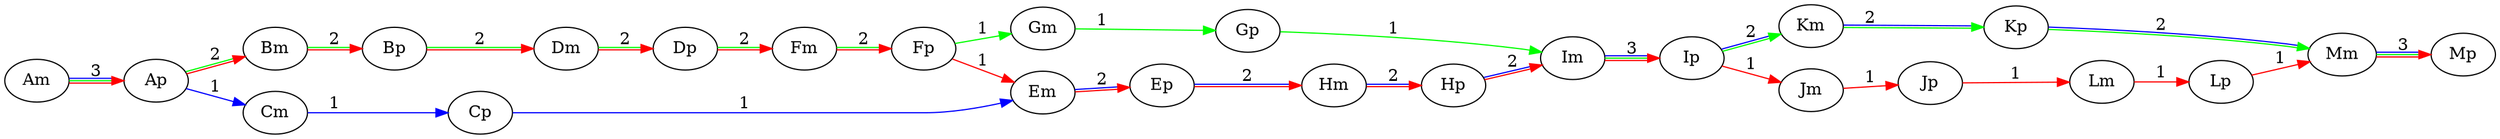 digraph{
	rankdir=LR
	Am -> Ap [label=3  color="red:green:blue"]
	Ap -> Bm [label=2  color="red:green"]
	Ap -> Cm [label=1  color="blue"]
	Bm -> Bp [label=2  color="red:green"]
	Bp -> Dm [label=2  color="red:green"]
	Cm -> Cp [label=1  color="blue"]
	Cp -> Em [label=1  color="blue"]
	Dm -> Dp [label=2  color="red:green"]
	Dp -> Fm [label=2  color="red:green"]
	Em -> Ep [label=2  color="red:blue"]
	Ep -> Hm [label=2  color="red:blue"]
	Fm -> Fp [label=2  color="red:green"]
	Fp -> Em [label=1  color="red"]
	Fp -> Gm [label=1  color="green"]
	Hm -> Hp [label=2  color="red:blue"]
	Hp -> Im [label=2  color="red:blue"]
	Gm -> Gp [label=1  color="green"]
	Gp -> Im [label=1  color="green"]
	Im -> Ip [label=3  color="red:green:blue"]
	Ip -> Km [label=2  color="green:blue"]
	Ip -> Jm [label=1  color="red"]
	Km -> Kp [label=2  color="green:blue"]
	Kp -> Mm [label=2  color="green:blue"]
	Jm -> Jp [label=1  color="red"]
	Jp -> Lm [label=1  color="red"]
	Lm -> Lp [label=1  color="red"]
	Lp -> Mm [label=1  color="red"]
	Mm -> Mp [label=3  color="red:green:blue"]
}